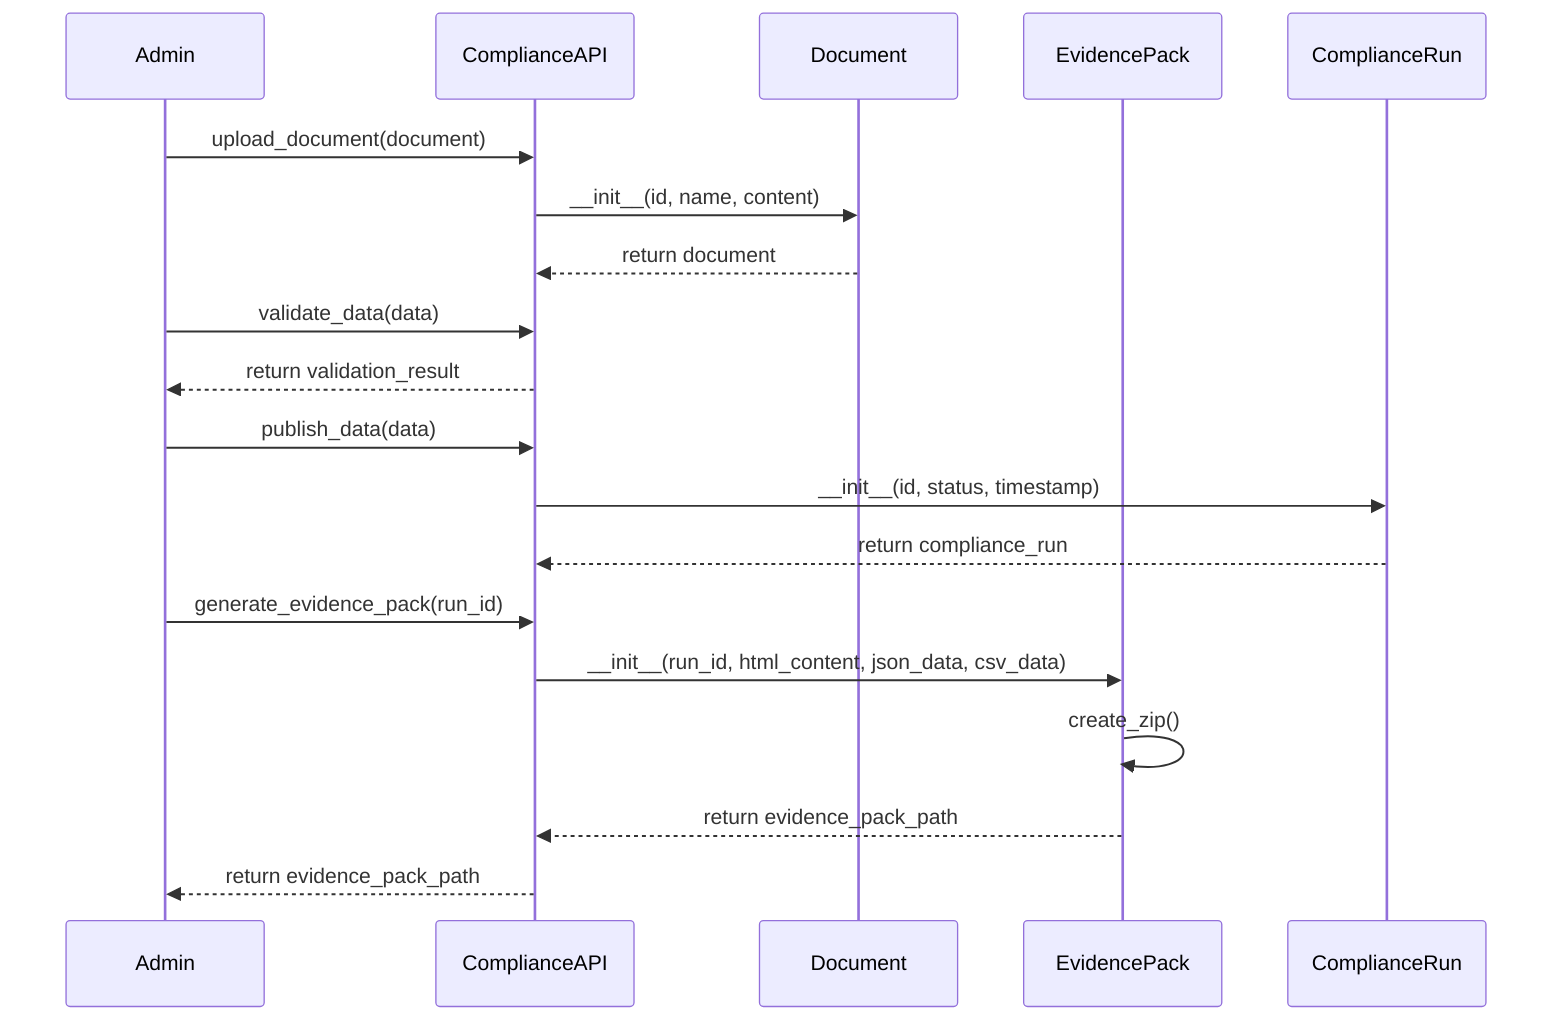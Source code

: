 sequenceDiagram
    participant A as Admin
    participant API as ComplianceAPI
    participant D as Document
    participant EP as EvidencePack
    participant CR as ComplianceRun
    A->>API: upload_document(document)
    API->>D: __init__(id, name, content)
    D-->>API: return document
    A->>API: validate_data(data)
    API-->>A: return validation_result
    A->>API: publish_data(data)
    API->>CR: __init__(id, status, timestamp)
    CR-->>API: return compliance_run
    A->>API: generate_evidence_pack(run_id)
    API->>EP: __init__(run_id, html_content, json_data, csv_data)
    EP->>EP: create_zip()
    EP-->>API: return evidence_pack_path
    API-->>A: return evidence_pack_path
